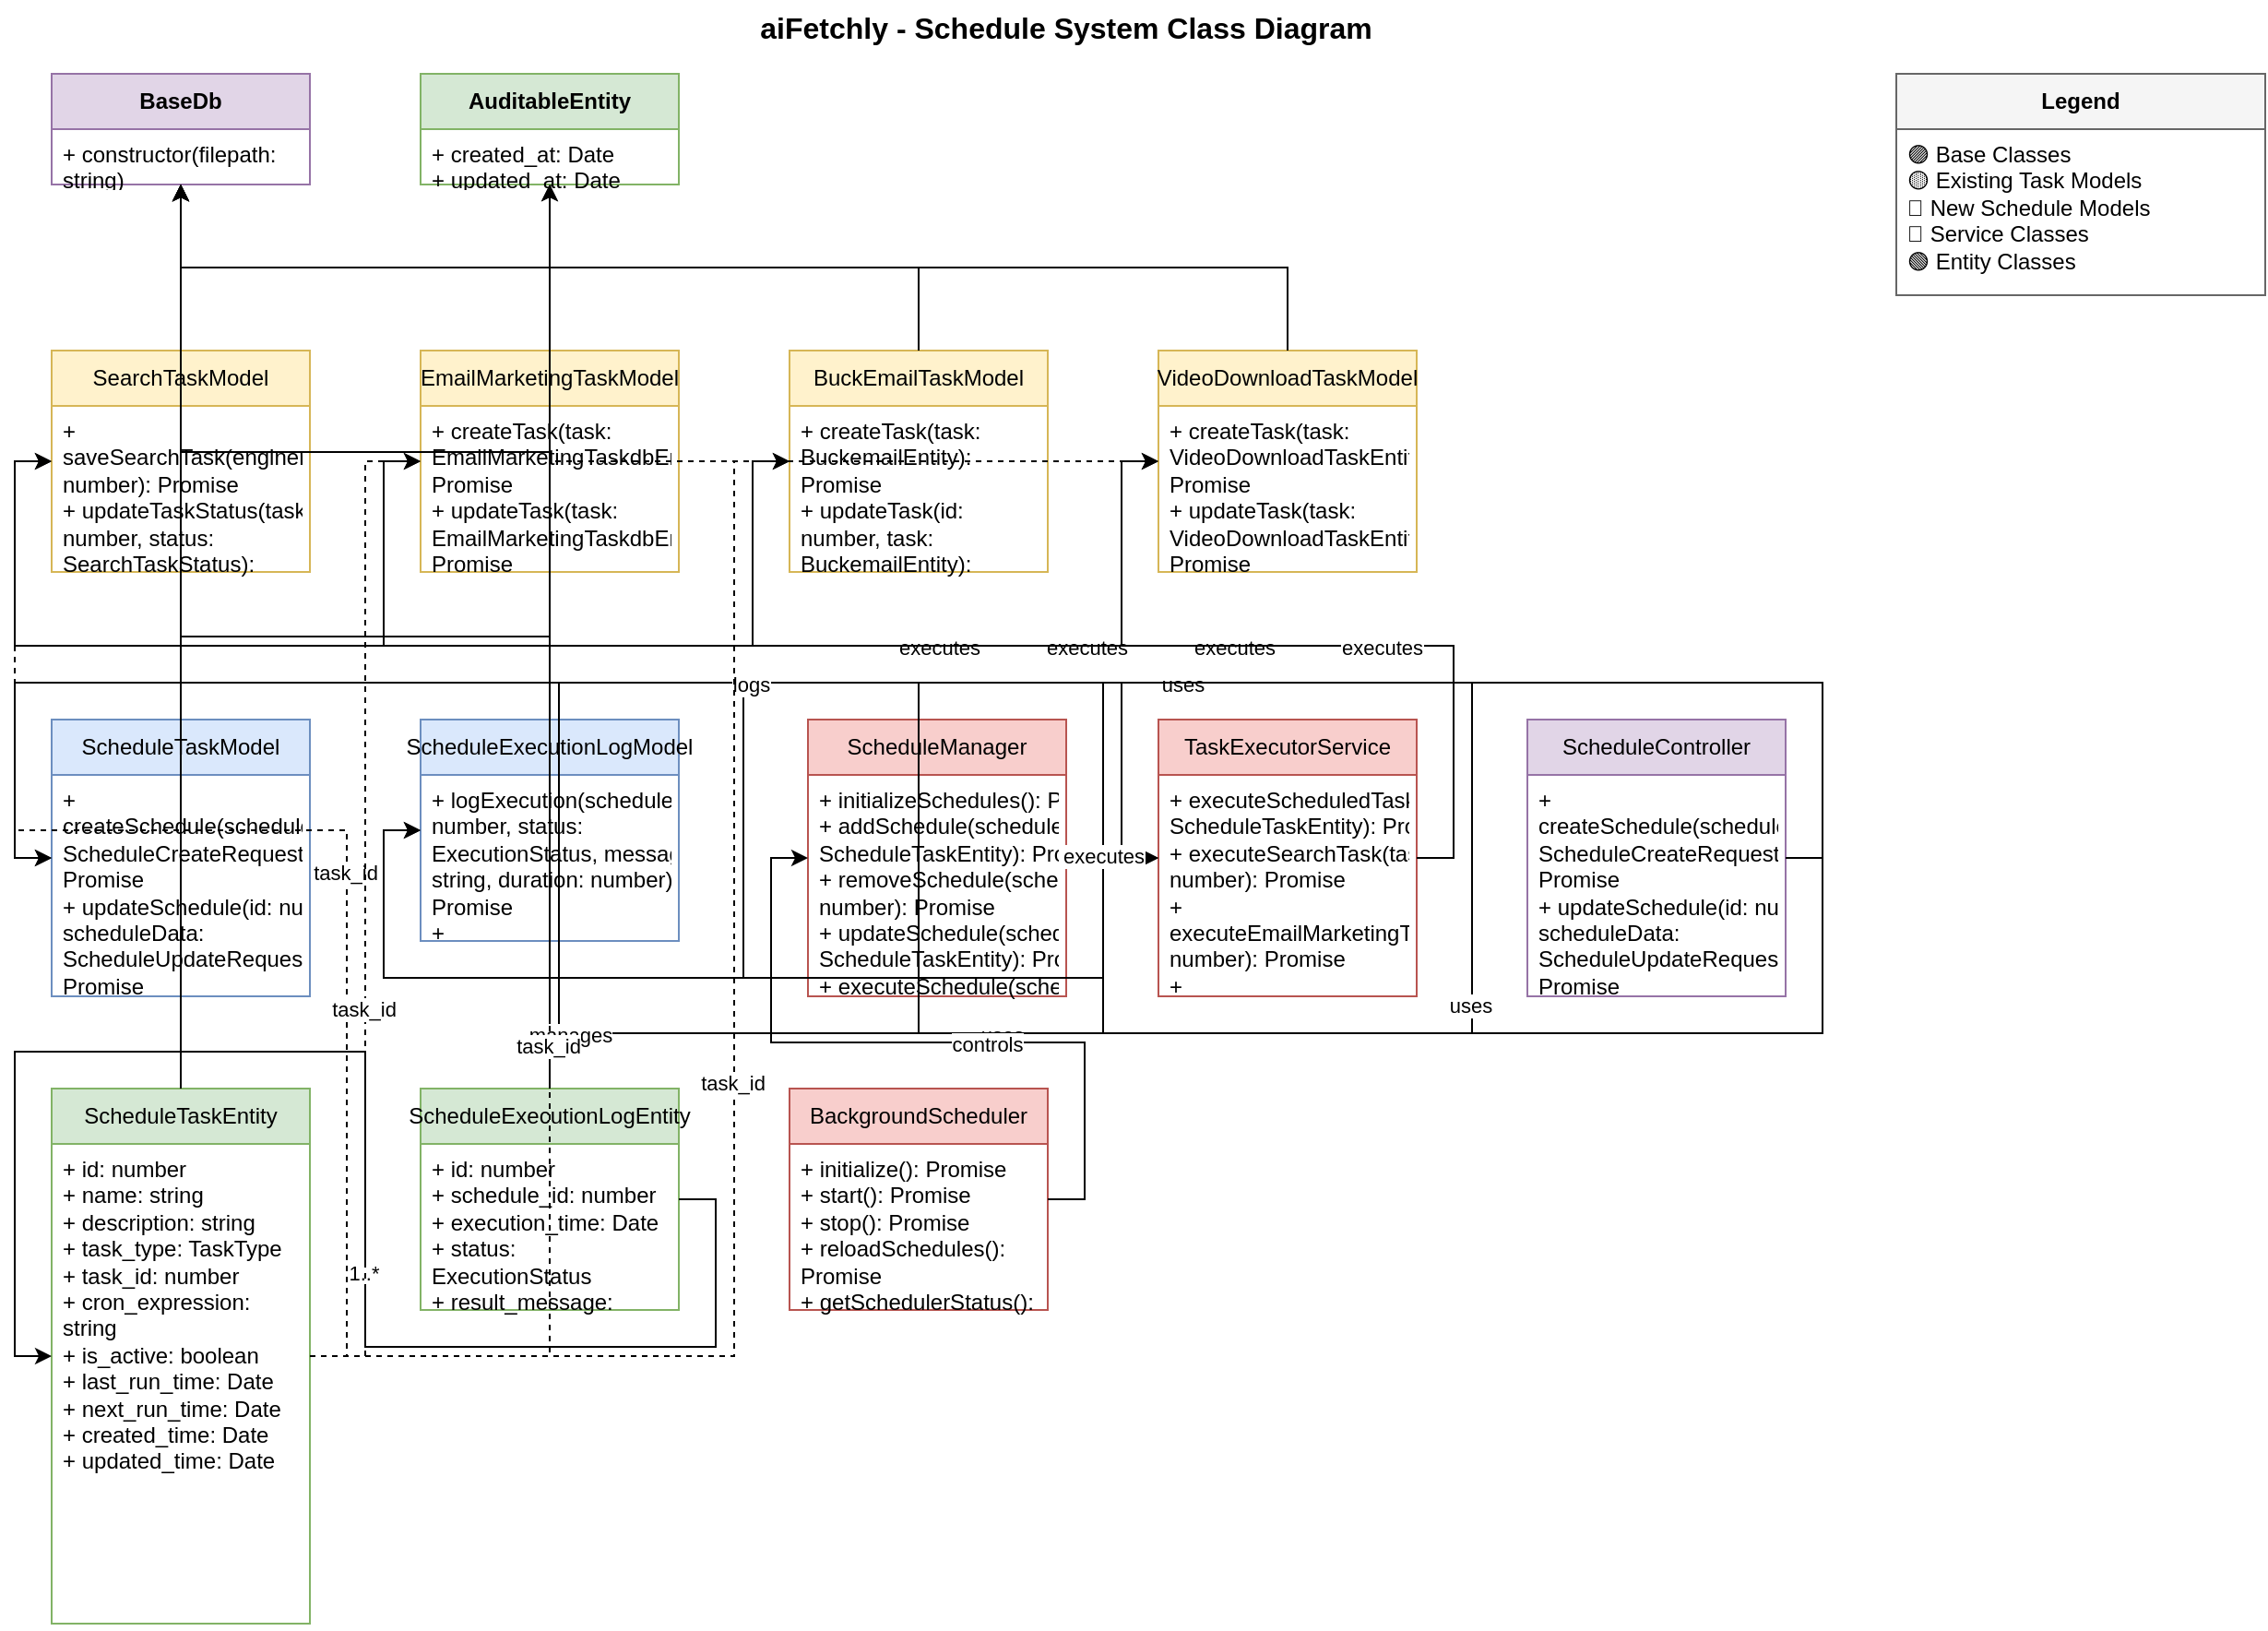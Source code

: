 <mxfile>
    <diagram id="scheduleClassDiagram" name="Schedule-Class-Diagram">
        <mxGraphModel dx="636" dy="911" grid="1" gridSize="10" guides="1" tooltips="1" connect="1" arrows="1" fold="1" page="1" pageScale="1" pageWidth="1600" pageHeight="1200" math="0" shadow="0">
            <root>
                <mxCell id="0"/>
                <mxCell id="1" parent="0"/>
                <mxCell id="baseDb" value="BaseDb" style="swimlane;fontStyle=1;childLayout=stackLayout;horizontal=1;startSize=30;horizontalStack=0;resizeParent=1;resizeParentMax=0;resizeLast=0;collapsible=1;marginBottom=0;whiteSpace=wrap;html=1;fillColor=#e1d5e7;strokeColor=#9673a6;" parent="1" vertex="1">
                    <mxGeometry x="50" y="50" width="140" height="60" as="geometry"/>
                </mxCell>
                <mxCell id="baseDbMethods" value="+ constructor(filepath: string)&#xa;+ log(message: string): void" style="text;strokeColor=none;fillColor=none;align=left;verticalAlign=top;spacingLeft=4;spacingRight=4;overflow=hidden;points=[[0,0.5],[1,0.5]];portConstraint=eastwest;rotatable=0;whiteSpace=wrap;html=1;" parent="baseDb" vertex="1">
                    <mxGeometry y="30" width="140" height="30" as="geometry"/>
                </mxCell>
                <mxCell id="auditableEntity" value="AuditableEntity" style="swimlane;fontStyle=1;childLayout=stackLayout;horizontal=1;startSize=30;horizontalStack=0;resizeParent=1;resizeParentMax=0;resizeLast=0;collapsible=1;marginBottom=0;whiteSpace=wrap;html=1;fillColor=#d5e8d4;strokeColor=#82b366;" parent="1" vertex="1">
                    <mxGeometry x="250" y="50" width="140" height="60" as="geometry"/>
                </mxCell>
                <mxCell id="auditableEntityFields" value="+ created_at: Date&#xa;+ updated_at: Date" style="text;strokeColor=none;fillColor=none;align=left;verticalAlign=top;spacingLeft=4;spacingRight=4;overflow=hidden;points=[[0,0.5],[1,0.5]];portConstraint=eastwest;rotatable=0;whiteSpace=wrap;html=1;" parent="auditableEntity" vertex="1">
                    <mxGeometry y="30" width="140" height="30" as="geometry"/>
                </mxCell>
                <mxCell id="searchTaskModel" value="SearchTaskModel" style="swimlane;fontStyle=0;childLayout=stackLayout;horizontal=1;startSize=30;horizontalStack=0;resizeParent=1;resizeParentMax=0;resizeLast=0;collapsible=1;marginBottom=0;whiteSpace=wrap;html=1;fillColor=#fff2cc;strokeColor=#d6b656;" parent="1" vertex="1">
                    <mxGeometry x="50" y="200" width="140" height="120" as="geometry"/>
                </mxCell>
                <mxCell id="searchTaskModelMethods" value="+ saveSearchTask(enginerId: number): Promise&lt;number&gt;&#xa;+ updateTaskStatus(taskId: number, status: SearchTaskStatus): Promise&lt;void&gt;&#xa;+ listTask(page: number, size: number, sort?: SortBy): Promise&lt;SearchtaskdbEntity[]&gt;&#xa;+ getTaskTotal(): Promise&lt;number&gt;&#xa;+ getTaskEntity(taskId: number): Promise&lt;SearchTaskEntity | null&gt;" style="text;strokeColor=none;fillColor=none;align=left;verticalAlign=top;spacingLeft=4;spacingRight=4;overflow=hidden;points=[[0,0.5],[1,0.5]];portConstraint=eastwest;rotatable=0;whiteSpace=wrap;html=1;" parent="searchTaskModel" vertex="1">
                    <mxGeometry y="30" width="140" height="90" as="geometry"/>
                </mxCell>
                <mxCell id="emailMarketingTaskModel" value="EmailMarketingTaskModel" style="swimlane;fontStyle=0;childLayout=stackLayout;horizontal=1;startSize=30;horizontalStack=0;resizeParent=1;resizeParentMax=0;resizeLast=0;collapsible=1;marginBottom=0;whiteSpace=wrap;html=1;fillColor=#fff2cc;strokeColor=#d6b656;" parent="1" vertex="1">
                    <mxGeometry x="250" y="200" width="140" height="120" as="geometry"/>
                </mxCell>
                <mxCell id="emailMarketingTaskModelMethods" value="+ createTask(task: EmailMarketingTaskdbEntity): Promise&lt;number&gt;&#xa;+ updateTask(task: EmailMarketingTaskdbEntity): Promise&lt;void&gt;&#xa;+ getTaskById(id: number): Promise&lt;EmailMarketingTaskEntity | null&gt;&#xa;+ listTasks(page: number, size: number): Promise&lt;EmailMarketingTaskEntity[]&gt;" style="text;strokeColor=none;fillColor=none;align=left;verticalAlign=top;spacingLeft=4;spacingRight=4;overflow=hidden;points=[[0,0.5],[1,0.5]];portConstraint=eastwest;rotatable=0;whiteSpace=wrap;html=1;" parent="emailMarketingTaskModel" vertex="1">
                    <mxGeometry y="30" width="140" height="90" as="geometry"/>
                </mxCell>
                <mxCell id="buckEmailTaskModel" value="BuckEmailTaskModel" style="swimlane;fontStyle=0;childLayout=stackLayout;horizontal=1;startSize=30;horizontalStack=0;resizeParent=1;resizeParentMax=0;resizeLast=0;collapsible=1;marginBottom=0;whiteSpace=wrap;html=1;fillColor=#fff2cc;strokeColor=#d6b656;" parent="1" vertex="1">
                    <mxGeometry x="450" y="200" width="140" height="120" as="geometry"/>
                </mxCell>
                <mxCell id="buckEmailTaskModelMethods" value="+ createTask(task: BuckemailEntity): Promise&lt;number&gt;&#xa;+ updateTask(id: number, task: BuckemailEntity): Promise&lt;void&gt;&#xa;+ getTaskById(id: number): Promise&lt;BuckemailTaskEntity | null&gt;&#xa;+ listTasks(page: number, size: number): Promise&lt;BuckemailTaskEntity[]&gt;" style="text;strokeColor=none;fillColor=none;align=left;verticalAlign=top;spacingLeft=4;spacingRight=4;overflow=hidden;points=[[0,0.5],[1,0.5]];portConstraint=eastwest;rotatable=0;whiteSpace=wrap;html=1;" parent="buckEmailTaskModel" vertex="1">
                    <mxGeometry y="30" width="140" height="90" as="geometry"/>
                </mxCell>
                <mxCell id="videoDownloadTaskModel" value="VideoDownloadTaskModel" style="swimlane;fontStyle=0;childLayout=stackLayout;horizontal=1;startSize=30;horizontalStack=0;resizeParent=1;resizeParentMax=0;resizeLast=0;collapsible=1;marginBottom=0;whiteSpace=wrap;html=1;fillColor=#fff2cc;strokeColor=#d6b656;" parent="1" vertex="1">
                    <mxGeometry x="650" y="200" width="140" height="120" as="geometry"/>
                </mxCell>
                <mxCell id="videoDownloadTaskModelMethods" value="+ createTask(task: VideoDownloadTaskEntity): Promise&lt;number&gt;&#xa;+ updateTask(task: VideoDownloadTaskEntity): Promise&lt;void&gt;&#xa;+ getTaskById(id: number): Promise&lt;VideoDownloadTaskEntity | null&gt;&#xa;+ listTasks(page: number, size: number): Promise&lt;VideoDownloadTaskEntity[]&gt;" style="text;strokeColor=none;fillColor=none;align=left;verticalAlign=top;spacingLeft=4;spacingRight=4;overflow=hidden;points=[[0,0.5],[1,0.5]];portConstraint=eastwest;rotatable=0;whiteSpace=wrap;html=1;" parent="videoDownloadTaskModel" vertex="1">
                    <mxGeometry y="30" width="140" height="90" as="geometry"/>
                </mxCell>
                <mxCell id="scheduleTaskModel" value="ScheduleTaskModel" style="swimlane;fontStyle=0;childLayout=stackLayout;horizontal=1;startSize=30;horizontalStack=0;resizeParent=1;resizeParentMax=0;resizeLast=0;collapsible=1;marginBottom=0;whiteSpace=wrap;html=1;fillColor=#dae8fc;strokeColor=#6c8ebf;" parent="1" vertex="1">
                    <mxGeometry x="50" y="400" width="140" height="150" as="geometry"/>
                </mxCell>
                <mxCell id="scheduleTaskModelMethods" value="+ createSchedule(scheduleData: ScheduleCreateRequest): Promise&lt;number&gt;&#xa;+ updateSchedule(id: number, scheduleData: ScheduleUpdateRequest): Promise&lt;void&gt;&#xa;+ deleteSchedule(id: number): Promise&lt;void&gt;&#xa;+ getScheduleById(id: number): Promise&lt;ScheduleTaskEntity | null&gt;&#xa;+ listSchedules(page: number, size: number, sort?: SortBy): Promise&lt;ScheduleTaskEntity[]&gt;&#xa;+ getActiveSchedules(): Promise&lt;ScheduleTaskEntity[]&gt;&#xa;+ updateNextRunTime(id: number, nextRunTime: Date): Promise&lt;void&gt;&#xa;+ updateLastRunTime(id: number, lastRunTime: Date): Promise&lt;void&gt;" style="text;strokeColor=none;fillColor=none;align=left;verticalAlign=top;spacingLeft=4;spacingRight=4;overflow=hidden;points=[[0,0.5],[1,0.5]];portConstraint=eastwest;rotatable=0;whiteSpace=wrap;html=1;" parent="scheduleTaskModel" vertex="1">
                    <mxGeometry y="30" width="140" height="120" as="geometry"/>
                </mxCell>
                <mxCell id="scheduleExecutionLogModel" value="ScheduleExecutionLogModel" style="swimlane;fontStyle=0;childLayout=stackLayout;horizontal=1;startSize=30;horizontalStack=0;resizeParent=1;resizeParentMax=0;resizeLast=0;collapsible=1;marginBottom=0;whiteSpace=wrap;html=1;fillColor=#dae8fc;strokeColor=#6c8ebf;" parent="1" vertex="1">
                    <mxGeometry x="250" y="400" width="140" height="120" as="geometry"/>
                </mxCell>
                <mxCell id="scheduleExecutionLogModelMethods" value="+ logExecution(scheduleId: number, status: ExecutionStatus, message: string, duration: number): Promise&lt;number&gt;&#xa;+ getExecutionHistory(scheduleId: number, page: number, size: number): Promise&lt;ScheduleExecutionLogEntity[]&gt;&#xa;+ getRecentExecutions(limit: number): Promise&lt;ScheduleExecutionLogEntity[]&gt;" style="text;strokeColor=none;fillColor=none;align=left;verticalAlign=top;spacingLeft=4;spacingRight=4;overflow=hidden;points=[[0,0.5],[1,0.5]];portConstraint=eastwest;rotatable=0;whiteSpace=wrap;html=1;" parent="scheduleExecutionLogModel" vertex="1">
                    <mxGeometry y="30" width="140" height="90" as="geometry"/>
                </mxCell>
                <mxCell id="scheduleManager" value="ScheduleManager" style="swimlane;fontStyle=0;childLayout=stackLayout;horizontal=1;startSize=30;horizontalStack=0;resizeParent=1;resizeParentMax=0;resizeLast=0;collapsible=1;marginBottom=0;whiteSpace=wrap;html=1;fillColor=#f8cecc;strokeColor=#b85450;" parent="1" vertex="1">
                    <mxGeometry x="460" y="400" width="140" height="150" as="geometry"/>
                </mxCell>
                <mxCell id="scheduleManagerMethods" value="+ initializeSchedules(): Promise&lt;void&gt;&#xa;+ addSchedule(schedule: ScheduleTaskEntity): Promise&lt;void&gt;&#xa;+ removeSchedule(scheduleId: number): Promise&lt;void&gt;&#xa;+ updateSchedule(schedule: ScheduleTaskEntity): Promise&lt;void&gt;&#xa;+ executeSchedule(scheduleId: number): Promise&lt;void&gt;&#xa;+ validateCronExpression(expression: string): boolean&#xa;+ calculateNextRunTime(cronExpression: string): Date" style="text;strokeColor=none;fillColor=none;align=left;verticalAlign=top;spacingLeft=4;spacingRight=4;overflow=hidden;points=[[0,0.5],[1,0.5]];portConstraint=eastwest;rotatable=0;whiteSpace=wrap;html=1;" parent="scheduleManager" vertex="1">
                    <mxGeometry y="30" width="140" height="120" as="geometry"/>
                </mxCell>
                <mxCell id="taskExecutorService" value="TaskExecutorService" style="swimlane;fontStyle=0;childLayout=stackLayout;horizontal=1;startSize=30;horizontalStack=0;resizeParent=1;resizeParentMax=0;resizeLast=0;collapsible=1;marginBottom=0;whiteSpace=wrap;html=1;fillColor=#f8cecc;strokeColor=#b85450;" parent="1" vertex="1">
                    <mxGeometry x="650" y="400" width="140" height="150" as="geometry"/>
                </mxCell>
                <mxCell id="taskExecutorServiceMethods" value="+ executeScheduledTask(schedule: ScheduleTaskEntity): Promise&lt;number&gt;&#xa;+ executeSearchTask(taskId: number): Promise&lt;number&gt;&#xa;+ executeEmailMarketingTask(taskId: number): Promise&lt;number&gt;&#xa;+ executeVideoDownloadTask(taskId: number): Promise&lt;number&gt;&#xa;+ executeSocialTask(taskId: number): Promise&lt;number&gt;&#xa;+ getTaskStatus(taskId: number, taskType: TaskType): Promise&lt;TaskStatus&gt;&#xa;+ cancelTask(taskId: number, taskType: TaskType): Promise&lt;void&gt;" style="text;strokeColor=none;fillColor=none;align=left;verticalAlign=top;spacingLeft=4;spacingRight=4;overflow=hidden;points=[[0,0.5],[1,0.5]];portConstraint=eastwest;rotatable=0;whiteSpace=wrap;html=1;" parent="taskExecutorService" vertex="1">
                    <mxGeometry y="30" width="140" height="120" as="geometry"/>
                </mxCell>
                <mxCell id="scheduleController" value="ScheduleController" style="swimlane;fontStyle=0;childLayout=stackLayout;horizontal=1;startSize=30;horizontalStack=0;resizeParent=1;resizeParentMax=0;resizeLast=0;collapsible=1;marginBottom=0;whiteSpace=wrap;html=1;fillColor=#e1d5e7;strokeColor=#9673a6;" parent="1" vertex="1">
                    <mxGeometry x="850" y="400" width="140" height="150" as="geometry"/>
                </mxCell>
                <mxCell id="scheduleControllerMethods" value="+ createSchedule(scheduleData: ScheduleCreateRequest): Promise&lt;number&gt;&#xa;+ updateSchedule(id: number, scheduleData: ScheduleUpdateRequest): Promise&lt;void&gt;&#xa;+ deleteSchedule(id: number): Promise&lt;void&gt;&#xa;+ enableSchedule(id: number): Promise&lt;void&gt;&#xa;+ disableSchedule(id: number): Promise&lt;void&gt;&#xa;+ runScheduleNow(id: number): Promise&lt;void&gt;&#xa;+ getScheduleList(page: number, size: number, sort?: SortBy): Promise&lt;ScheduleListResponse&gt;&#xa;+ getExecutionHistory(scheduleId: number, page: number, size: number): Promise&lt;ExecutionHistoryResponse&gt;" style="text;strokeColor=none;fillColor=none;align=left;verticalAlign=top;spacingLeft=4;spacingRight=4;overflow=hidden;points=[[0,0.5],[1,0.5]];portConstraint=eastwest;rotatable=0;whiteSpace=wrap;html=1;" parent="scheduleController" vertex="1">
                    <mxGeometry y="30" width="140" height="120" as="geometry"/>
                </mxCell>
                <mxCell id="scheduleTaskEntity" value="ScheduleTaskEntity" style="swimlane;fontStyle=0;childLayout=stackLayout;horizontal=1;startSize=30;horizontalStack=0;resizeParent=1;resizeParentMax=0;resizeLast=0;collapsible=1;marginBottom=0;whiteSpace=wrap;html=1;fillColor=#d5e8d4;strokeColor=#82b366;" parent="1" vertex="1">
                    <mxGeometry x="50" y="600" width="140" height="290" as="geometry"/>
                </mxCell>
                <mxCell id="scheduleTaskEntityFields" value="+ id: number&#xa;+ name: string&#xa;+ description: string&#xa;+ task_type: TaskType&#xa;+ task_id: number&#xa;+ cron_expression: string&#xa;+ is_active: boolean&#xa;+ last_run_time: Date&#xa;+ next_run_time: Date&#xa;+ created_time: Date&#xa;+ updated_time: Date" style="text;strokeColor=none;fillColor=none;align=left;verticalAlign=top;spacingLeft=4;spacingRight=4;overflow=hidden;points=[[0,0.5],[1,0.5]];portConstraint=eastwest;rotatable=0;whiteSpace=wrap;html=1;" parent="scheduleTaskEntity" vertex="1">
                    <mxGeometry y="30" width="140" height="260" as="geometry"/>
                </mxCell>
                <mxCell id="scheduleExecutionLogEntity" value="ScheduleExecutionLogEntity" style="swimlane;fontStyle=0;childLayout=stackLayout;horizontal=1;startSize=30;horizontalStack=0;resizeParent=1;resizeParentMax=0;resizeLast=0;collapsible=1;marginBottom=0;whiteSpace=wrap;html=1;fillColor=#d5e8d4;strokeColor=#82b366;" parent="1" vertex="1">
                    <mxGeometry x="250" y="600" width="140" height="120" as="geometry"/>
                </mxCell>
                <mxCell id="scheduleExecutionLogEntityFields" value="+ id: number&#xa;+ schedule_id: number&#xa;+ execution_time: Date&#xa;+ status: ExecutionStatus&#xa;+ result_message: string&#xa;+ execution_duration: number&#xa;+ task_output_id: number&#xa;+ created_time: Date" style="text;strokeColor=none;fillColor=none;align=left;verticalAlign=top;spacingLeft=4;spacingRight=4;overflow=hidden;points=[[0,0.5],[1,0.5]];portConstraint=eastwest;rotatable=0;whiteSpace=wrap;html=1;" parent="scheduleExecutionLogEntity" vertex="1">
                    <mxGeometry y="30" width="140" height="90" as="geometry"/>
                </mxCell>
                <mxCell id="backgroundScheduler" value="BackgroundScheduler" style="swimlane;fontStyle=0;childLayout=stackLayout;horizontal=1;startSize=30;horizontalStack=0;resizeParent=1;resizeParentMax=0;resizeLast=0;collapsible=1;marginBottom=0;whiteSpace=wrap;html=1;fillColor=#f8cecc;strokeColor=#b85450;" parent="1" vertex="1">
                    <mxGeometry x="450" y="600" width="140" height="120" as="geometry"/>
                </mxCell>
                <mxCell id="backgroundSchedulerMethods" value="+ initialize(): Promise&lt;void&gt;&#xa;+ start(): Promise&lt;void&gt;&#xa;+ stop(): Promise&lt;void&gt;&#xa;+ reloadSchedules(): Promise&lt;void&gt;&#xa;+ getSchedulerStatus(): SchedulerStatus&#xa;+ handleAppShutdown(): Promise&lt;void&gt;" style="text;strokeColor=none;fillColor=none;align=left;verticalAlign=top;spacingLeft=4;spacingRight=4;overflow=hidden;points=[[0,0.5],[1,0.5]];portConstraint=eastwest;rotatable=0;whiteSpace=wrap;html=1;" parent="backgroundScheduler" vertex="1">
                    <mxGeometry y="30" width="140" height="90" as="geometry"/>
                </mxCell>
                <mxCell id="inheritance1" style="edgeStyle=orthogonalEdgeStyle;rounded=0;orthogonalLoop=1;jettySize=auto;html=1;exitX=0.5;exitY=0;exitDx=0;exitDy=0;entryX=0.5;entryY=1;entryDx=0;entryDy=0;" parent="1" source="searchTaskModel" target="baseDb" edge="1">
                    <mxGeometry relative="1" as="geometry"/>
                </mxCell>
                <mxCell id="inheritance2" style="edgeStyle=orthogonalEdgeStyle;rounded=0;orthogonalLoop=1;jettySize=auto;html=1;exitX=0.5;exitY=0;exitDx=0;exitDy=0;entryX=0.5;entryY=1;entryDx=0;entryDy=0;" parent="1" source="emailMarketingTaskModel" target="baseDb" edge="1">
                    <mxGeometry relative="1" as="geometry"/>
                </mxCell>
                <mxCell id="inheritance3" style="edgeStyle=orthogonalEdgeStyle;rounded=0;orthogonalLoop=1;jettySize=auto;html=1;exitX=0.5;exitY=0;exitDx=0;exitDy=0;entryX=0.5;entryY=1;entryDx=0;entryDy=0;" parent="1" source="buckEmailTaskModel" target="baseDb" edge="1">
                    <mxGeometry relative="1" as="geometry"/>
                </mxCell>
                <mxCell id="inheritance4" style="edgeStyle=orthogonalEdgeStyle;rounded=0;orthogonalLoop=1;jettySize=auto;html=1;exitX=0.5;exitY=0;exitDx=0;exitDy=0;entryX=0.5;entryY=1;entryDx=0;entryDy=0;" parent="1" source="videoDownloadTaskModel" target="baseDb" edge="1">
                    <mxGeometry relative="1" as="geometry"/>
                </mxCell>
                <mxCell id="inheritance5" style="edgeStyle=orthogonalEdgeStyle;rounded=0;orthogonalLoop=1;jettySize=auto;html=1;exitX=0.5;exitY=0;exitDx=0;exitDy=0;entryX=0.5;entryY=1;entryDx=0;entryDy=0;" parent="1" source="scheduleTaskModel" target="baseDb" edge="1">
                    <mxGeometry relative="1" as="geometry"/>
                </mxCell>
                <mxCell id="inheritance6" style="edgeStyle=orthogonalEdgeStyle;rounded=0;orthogonalLoop=1;jettySize=auto;html=1;exitX=0.5;exitY=0;exitDx=0;exitDy=0;entryX=0.5;entryY=1;entryDx=0;entryDy=0;" parent="1" source="scheduleExecutionLogModel" target="baseDb" edge="1">
                    <mxGeometry relative="1" as="geometry"/>
                </mxCell>
                <mxCell id="inheritance7" style="edgeStyle=orthogonalEdgeStyle;rounded=0;orthogonalLoop=1;jettySize=auto;html=1;exitX=0.5;exitY=0;exitDx=0;exitDy=0;entryX=0.5;entryY=1;entryDx=0;entryDy=0;" parent="1" source="scheduleTaskEntity" target="auditableEntity" edge="1">
                    <mxGeometry relative="1" as="geometry"/>
                </mxCell>
                <mxCell id="inheritance8" style="edgeStyle=orthogonalEdgeStyle;rounded=0;orthogonalLoop=1;jettySize=auto;html=1;exitX=0.5;exitY=0;exitDx=0;exitDy=0;entryX=0.5;entryY=1;entryDx=0;entryDy=0;" parent="1" source="scheduleExecutionLogEntity" target="auditableEntity" edge="1">
                    <mxGeometry relative="1" as="geometry"/>
                </mxCell>
                <mxCell id="association1" style="edgeStyle=orthogonalEdgeStyle;rounded=0;orthogonalLoop=1;jettySize=auto;html=1;exitX=1;exitY=0.5;exitDx=0;exitDy=0;entryX=0;entryY=0.5;entryDx=0;entryDy=0;" parent="1" source="scheduleController" target="scheduleTaskModel" edge="1">
                    <mxGeometry relative="1" as="geometry"/>
                </mxCell>
                <mxCell id="association1Label" value="uses" style="edgeLabel;html=1;align=center;verticalAlign=middle;resizable=0;points=[];" parent="association1" vertex="1" connectable="0">
                    <mxGeometry x="-0.2" y="1" relative="1" as="geometry">
                        <mxPoint as="offset"/>
                    </mxGeometry>
                </mxCell>
                <mxCell id="association2" style="edgeStyle=orthogonalEdgeStyle;rounded=0;orthogonalLoop=1;jettySize=auto;html=1;exitX=1;exitY=0.5;exitDx=0;exitDy=0;entryX=0;entryY=0.5;entryDx=0;entryDy=0;" parent="1" source="scheduleController" target="scheduleExecutionLogModel" edge="1">
                    <mxGeometry relative="1" as="geometry"/>
                </mxCell>
                <mxCell id="association2Label" value="uses" style="edgeLabel;html=1;align=center;verticalAlign=middle;resizable=0;points=[];" parent="association2" vertex="1" connectable="0">
                    <mxGeometry x="-0.2" y="1" relative="1" as="geometry">
                        <mxPoint as="offset"/>
                    </mxGeometry>
                </mxCell>
                <mxCell id="association3" style="edgeStyle=orthogonalEdgeStyle;rounded=0;orthogonalLoop=1;jettySize=auto;html=1;exitX=1;exitY=0.5;exitDx=0;exitDy=0;entryX=0;entryY=0.5;entryDx=0;entryDy=0;" parent="1" source="scheduleController" target="taskExecutorService" edge="1">
                    <mxGeometry relative="1" as="geometry"/>
                </mxCell>
                <mxCell id="association3Label" value="uses" style="edgeLabel;html=1;align=center;verticalAlign=middle;resizable=0;points=[];" parent="association3" vertex="1" connectable="0">
                    <mxGeometry x="-0.2" y="1" relative="1" as="geometry">
                        <mxPoint as="offset"/>
                    </mxGeometry>
                </mxCell>
                <mxCell id="association4" style="edgeStyle=orthogonalEdgeStyle;rounded=0;orthogonalLoop=1;jettySize=auto;html=1;exitX=1;exitY=0.5;exitDx=0;exitDy=0;entryX=0;entryY=0.5;entryDx=0;entryDy=0;" parent="1" source="scheduleManager" target="scheduleTaskModel" edge="1">
                    <mxGeometry relative="1" as="geometry"/>
                </mxCell>
                <mxCell id="association4Label" value="manages" style="edgeLabel;html=1;align=center;verticalAlign=middle;resizable=0;points=[];" parent="association4" vertex="1" connectable="0">
                    <mxGeometry x="-0.2" y="1" relative="1" as="geometry">
                        <mxPoint as="offset"/>
                    </mxGeometry>
                </mxCell>
                <mxCell id="association5" style="edgeStyle=orthogonalEdgeStyle;rounded=0;orthogonalLoop=1;jettySize=auto;html=1;exitX=1;exitY=0.5;exitDx=0;exitDy=0;entryX=0;entryY=0.5;entryDx=0;entryDy=0;" parent="1" source="scheduleManager" target="scheduleExecutionLogModel" edge="1">
                    <mxGeometry relative="1" as="geometry"/>
                </mxCell>
                <mxCell id="association5Label" value="logs" style="edgeLabel;html=1;align=center;verticalAlign=middle;resizable=0;points=[];" parent="association5" vertex="1" connectable="0">
                    <mxGeometry x="-0.2" y="1" relative="1" as="geometry">
                        <mxPoint as="offset"/>
                    </mxGeometry>
                </mxCell>
                <mxCell id="association6" style="edgeStyle=orthogonalEdgeStyle;rounded=0;orthogonalLoop=1;jettySize=auto;html=1;exitX=1;exitY=0.5;exitDx=0;exitDy=0;entryX=0;entryY=0.5;entryDx=0;entryDy=0;" parent="1" source="scheduleManager" target="taskExecutorService" edge="1">
                    <mxGeometry relative="1" as="geometry"/>
                </mxCell>
                <mxCell id="association6Label" value="executes" style="edgeLabel;html=1;align=center;verticalAlign=middle;resizable=0;points=[];" parent="association6" vertex="1" connectable="0">
                    <mxGeometry x="-0.2" y="1" relative="1" as="geometry">
                        <mxPoint as="offset"/>
                    </mxGeometry>
                </mxCell>
                <mxCell id="association7" style="edgeStyle=orthogonalEdgeStyle;rounded=0;orthogonalLoop=1;jettySize=auto;html=1;exitX=1;exitY=0.5;exitDx=0;exitDy=0;entryX=0;entryY=0.5;entryDx=0;entryDy=0;" parent="1" source="backgroundScheduler" target="scheduleManager" edge="1">
                    <mxGeometry relative="1" as="geometry"/>
                </mxCell>
                <mxCell id="association7Label" value="controls" style="edgeLabel;html=1;align=center;verticalAlign=middle;resizable=0;points=[];" parent="association7" vertex="1" connectable="0">
                    <mxGeometry x="-0.2" y="1" relative="1" as="geometry">
                        <mxPoint as="offset"/>
                    </mxGeometry>
                </mxCell>
                <mxCell id="association8" style="edgeStyle=orthogonalEdgeStyle;rounded=0;orthogonalLoop=1;jettySize=auto;html=1;exitX=1;exitY=0.5;exitDx=0;exitDy=0;entryX=0;entryY=0.5;entryDx=0;entryDy=0;" parent="1" source="taskExecutorService" target="searchTaskModel" edge="1">
                    <mxGeometry relative="1" as="geometry"/>
                </mxCell>
                <mxCell id="association8Label" value="executes" style="edgeLabel;html=1;align=center;verticalAlign=middle;resizable=0;points=[];" parent="association8" vertex="1" connectable="0">
                    <mxGeometry x="-0.2" y="1" relative="1" as="geometry">
                        <mxPoint as="offset"/>
                    </mxGeometry>
                </mxCell>
                <mxCell id="association9" style="edgeStyle=orthogonalEdgeStyle;rounded=0;orthogonalLoop=1;jettySize=auto;html=1;exitX=1;exitY=0.5;exitDx=0;exitDy=0;entryX=0;entryY=0.5;entryDx=0;entryDy=0;" parent="1" source="taskExecutorService" target="emailMarketingTaskModel" edge="1">
                    <mxGeometry relative="1" as="geometry"/>
                </mxCell>
                <mxCell id="association9Label" value="executes" style="edgeLabel;html=1;align=center;verticalAlign=middle;resizable=0;points=[];" parent="association9" vertex="1" connectable="0">
                    <mxGeometry x="-0.2" y="1" relative="1" as="geometry">
                        <mxPoint as="offset"/>
                    </mxGeometry>
                </mxCell>
                <mxCell id="association10" style="edgeStyle=orthogonalEdgeStyle;rounded=0;orthogonalLoop=1;jettySize=auto;html=1;exitX=1;exitY=0.5;exitDx=0;exitDy=0;entryX=0;entryY=0.5;entryDx=0;entryDy=0;" parent="1" source="taskExecutorService" target="buckEmailTaskModel" edge="1">
                    <mxGeometry relative="1" as="geometry"/>
                </mxCell>
                <mxCell id="association10Label" value="executes" style="edgeLabel;html=1;align=center;verticalAlign=middle;resizable=0;points=[];" parent="association10" vertex="1" connectable="0">
                    <mxGeometry x="-0.2" y="1" relative="1" as="geometry">
                        <mxPoint as="offset"/>
                    </mxGeometry>
                </mxCell>
                <mxCell id="association11" style="edgeStyle=orthogonalEdgeStyle;rounded=0;orthogonalLoop=1;jettySize=auto;html=1;exitX=1;exitY=0.5;exitDx=0;exitDy=0;entryX=0;entryY=0.5;entryDx=0;entryDy=0;" parent="1" source="taskExecutorService" target="videoDownloadTaskModel" edge="1">
                    <mxGeometry relative="1" as="geometry"/>
                </mxCell>
                <mxCell id="association11Label" value="executes" style="edgeLabel;html=1;align=center;verticalAlign=middle;resizable=0;points=[];" parent="association11" vertex="1" connectable="0">
                    <mxGeometry x="-0.2" y="1" relative="1" as="geometry">
                        <mxPoint as="offset"/>
                    </mxGeometry>
                </mxCell>
                <mxCell id="entityRelation1" style="edgeStyle=orthogonalEdgeStyle;rounded=0;orthogonalLoop=1;jettySize=auto;html=1;exitX=1;exitY=0.5;exitDx=0;exitDy=0;entryX=0;entryY=0.5;entryDx=0;entryDy=0;" parent="1" source="scheduleExecutionLogEntity" target="scheduleTaskEntity" edge="1">
                    <mxGeometry relative="1" as="geometry"/>
                </mxCell>
                <mxCell id="entityRelation1Label" value="1..*" style="edgeLabel;html=1;align=center;verticalAlign=middle;resizable=0;points=[];" parent="entityRelation1" vertex="1" connectable="0">
                    <mxGeometry x="-0.2" y="1" relative="1" as="geometry">
                        <mxPoint as="offset"/>
                    </mxGeometry>
                </mxCell>
                <mxCell id="fkRelation1" style="edgeStyle=orthogonalEdgeStyle;rounded=0;orthogonalLoop=1;jettySize=auto;html=1;exitX=1;exitY=0.5;exitDx=0;exitDy=0;entryX=0;entryY=0.5;entryDx=0;entryDy=0;dashed=1;" edge="1" parent="1" source="scheduleTaskEntity" target="searchTaskModel">
                    <mxGeometry relative="1" as="geometry"/>
                </mxCell>
                <mxCell id="fkRelation1Label" value="task_id" style="edgeLabel;html=1;align=center;verticalAlign=middle;resizable=0;points=[];" connectable="0" vertex="1" parent="fkRelation1">
                    <mxGeometry x="-0.2" y="1" relative="1" as="geometry">
                        <mxPoint as="offset"/>
                    </mxGeometry>
                </mxCell>
                <mxCell id="fkRelation2" style="edgeStyle=orthogonalEdgeStyle;rounded=0;orthogonalLoop=1;jettySize=auto;html=1;exitX=1;exitY=0.5;exitDx=0;exitDy=0;entryX=0;entryY=0.5;entryDx=0;entryDy=0;dashed=1;" edge="1" parent="1" source="scheduleTaskEntity" target="emailMarketingTaskModel">
                    <mxGeometry relative="1" as="geometry"/>
                </mxCell>
                <mxCell id="fkRelation2Label" value="task_id" style="edgeLabel;html=1;align=center;verticalAlign=middle;resizable=0;points=[];" connectable="0" vertex="1" parent="fkRelation2">
                    <mxGeometry x="-0.2" y="1" relative="1" as="geometry">
                        <mxPoint as="offset"/>
                    </mxGeometry>
                </mxCell>
                <mxCell id="fkRelation3" style="edgeStyle=orthogonalEdgeStyle;rounded=0;orthogonalLoop=1;jettySize=auto;html=1;exitX=1;exitY=0.5;exitDx=0;exitDy=0;entryX=0;entryY=0.5;entryDx=0;entryDy=0;dashed=1;" edge="1" parent="1" source="scheduleTaskEntity" target="buckEmailTaskModel">
                    <mxGeometry relative="1" as="geometry"/>
                </mxCell>
                <mxCell id="fkRelation3Label" value="task_id" style="edgeLabel;html=1;align=center;verticalAlign=middle;resizable=0;points=[];" connectable="0" vertex="1" parent="fkRelation3">
                    <mxGeometry x="-0.2" y="1" relative="1" as="geometry">
                        <mxPoint as="offset"/>
                    </mxGeometry>
                </mxCell>
                <mxCell id="fkRelation4" style="edgeStyle=orthogonalEdgeStyle;rounded=0;orthogonalLoop=1;jettySize=auto;html=1;exitX=1;exitY=0.5;exitDx=0;exitDy=0;entryX=0;entryY=0.5;entryDx=0;entryDy=0;dashed=1;" edge="1" parent="1" source="scheduleTaskEntity" target="videoDownloadTaskModel">
                    <mxGeometry relative="1" as="geometry"/>
                </mxCell>
                <mxCell id="fkRelation4Label" value="task_id" style="edgeLabel;html=1;align=center;verticalAlign=middle;resizable=0;points=[];" connectable="0" vertex="1" parent="fkRelation4">
                    <mxGeometry x="-0.2" y="1" relative="1" as="geometry">
                        <mxPoint as="offset"/>
                    </mxGeometry>
                </mxCell>
                <mxCell id="legend" value="Legend" style="swimlane;fontStyle=1;childLayout=stackLayout;horizontal=1;startSize=30;horizontalStack=0;resizeParent=1;resizeParentMax=0;resizeLast=0;collapsible=1;marginBottom=0;whiteSpace=wrap;html=1;fillColor=#f5f5f5;strokeColor=#666666;" vertex="1" parent="1">
                    <mxGeometry x="1050" y="50" width="200" height="120" as="geometry"/>
                </mxCell>
                <mxCell id="legendContent" value="🟣 Base Classes&#xa;🟡 Existing Task Models&#xa;🔵 New Schedule Models&#xa;🔴 Service Classes&#xa;🟢 Entity Classes&#xa;&#xa;--- = Inheritance&#xa;→ = Association&#xa;--- = Foreign Key&#xa;1..* = One-to-Many" style="text;strokeColor=none;fillColor=none;align=left;verticalAlign=top;spacingLeft=4;spacingRight=4;overflow=hidden;points=[[0,0.5],[1,0.5]];portConstraint=eastwest;rotatable=0;whiteSpace=wrap;html=1;" vertex="1" parent="legend">
                    <mxGeometry y="30" width="200" height="90" as="geometry"/>
                </mxCell>
                <mxCell id="title" value="aiFetchly - Schedule System Class Diagram" style="text;html=1;strokeColor=none;fillColor=none;align=center;verticalAlign=middle;whiteSpace=wrap;rounded=0;fontSize=16;fontStyle=1;" vertex="1" parent="1">
                    <mxGeometry x="400" y="10" width="400" height="30" as="geometry"/>
                </mxCell>
            </root>
        </mxGraphModel>
    </diagram>
</mxfile>